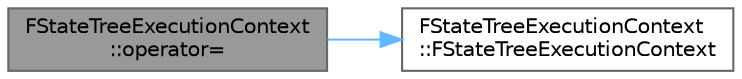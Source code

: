 digraph "FStateTreeExecutionContext::operator="
{
 // INTERACTIVE_SVG=YES
 // LATEX_PDF_SIZE
  bgcolor="transparent";
  edge [fontname=Helvetica,fontsize=10,labelfontname=Helvetica,labelfontsize=10];
  node [fontname=Helvetica,fontsize=10,shape=box,height=0.2,width=0.4];
  rankdir="LR";
  Node1 [id="Node000001",label="FStateTreeExecutionContext\l::operator=",height=0.2,width=0.4,color="gray40", fillcolor="grey60", style="filled", fontcolor="black",tooltip=" "];
  Node1 -> Node2 [id="edge1_Node000001_Node000002",color="steelblue1",style="solid",tooltip=" "];
  Node2 [id="Node000002",label="FStateTreeExecutionContext\l::FStateTreeExecutionContext",height=0.2,width=0.4,color="grey40", fillcolor="white", style="filled",URL="$df/d4a/structFStateTreeExecutionContext.html#aace08bd85dfa804bf4e6cb45d96bf43b",tooltip=" "];
}
